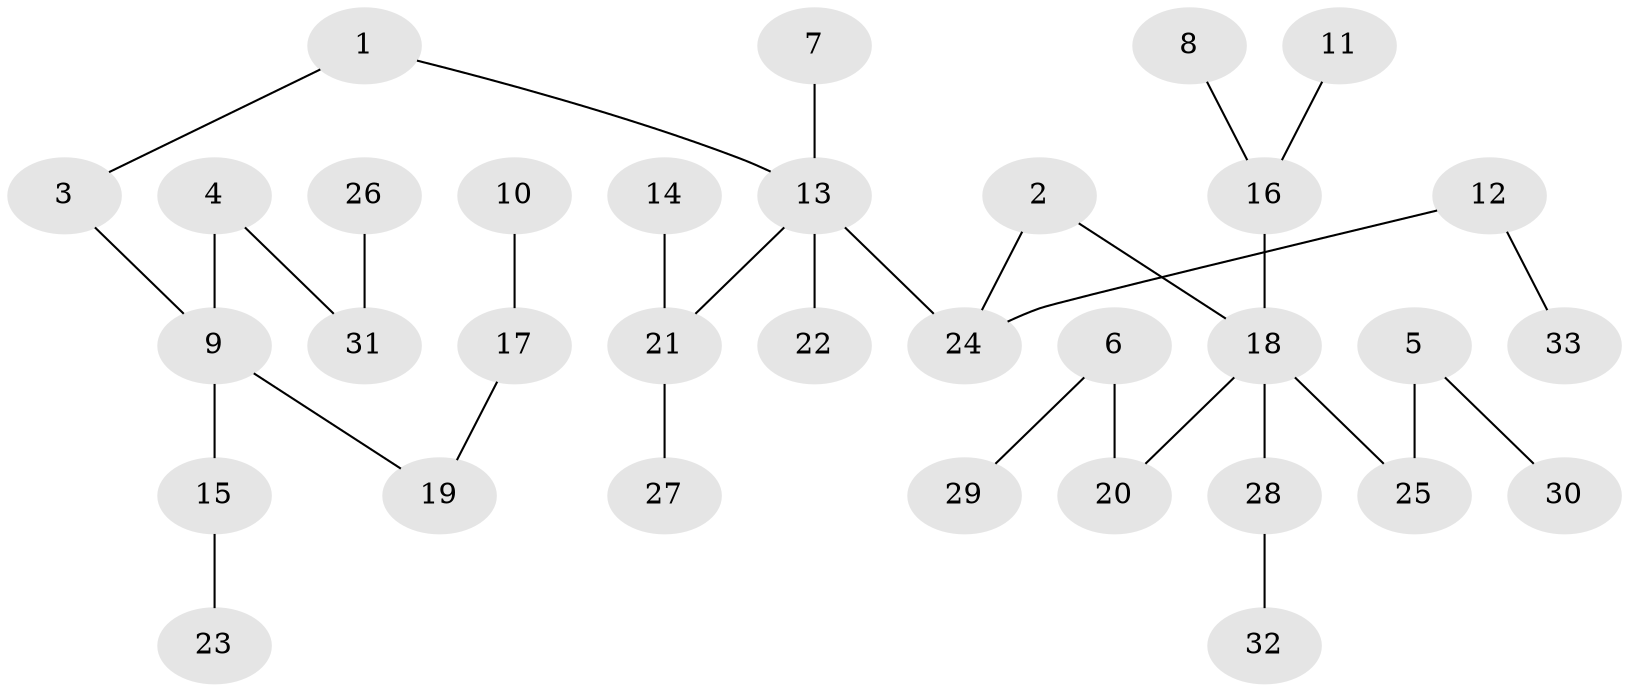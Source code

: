 // original degree distribution, {3: 0.13636363636363635, 1: 0.5454545454545454, 7: 0.015151515151515152, 4: 0.07575757575757576, 5: 0.030303030303030304, 2: 0.18181818181818182, 6: 0.015151515151515152}
// Generated by graph-tools (version 1.1) at 2025/02/03/09/25 03:02:18]
// undirected, 33 vertices, 32 edges
graph export_dot {
graph [start="1"]
  node [color=gray90,style=filled];
  1;
  2;
  3;
  4;
  5;
  6;
  7;
  8;
  9;
  10;
  11;
  12;
  13;
  14;
  15;
  16;
  17;
  18;
  19;
  20;
  21;
  22;
  23;
  24;
  25;
  26;
  27;
  28;
  29;
  30;
  31;
  32;
  33;
  1 -- 3 [weight=1.0];
  1 -- 13 [weight=1.0];
  2 -- 18 [weight=1.0];
  2 -- 24 [weight=1.0];
  3 -- 9 [weight=1.0];
  4 -- 9 [weight=1.0];
  4 -- 31 [weight=1.0];
  5 -- 25 [weight=1.0];
  5 -- 30 [weight=1.0];
  6 -- 20 [weight=1.0];
  6 -- 29 [weight=1.0];
  7 -- 13 [weight=1.0];
  8 -- 16 [weight=1.0];
  9 -- 15 [weight=1.0];
  9 -- 19 [weight=1.0];
  10 -- 17 [weight=1.0];
  11 -- 16 [weight=1.0];
  12 -- 24 [weight=1.0];
  12 -- 33 [weight=1.0];
  13 -- 21 [weight=1.0];
  13 -- 22 [weight=1.0];
  13 -- 24 [weight=1.0];
  14 -- 21 [weight=1.0];
  15 -- 23 [weight=1.0];
  16 -- 18 [weight=1.0];
  17 -- 19 [weight=1.0];
  18 -- 20 [weight=1.0];
  18 -- 25 [weight=1.0];
  18 -- 28 [weight=1.0];
  21 -- 27 [weight=1.0];
  26 -- 31 [weight=1.0];
  28 -- 32 [weight=1.0];
}
